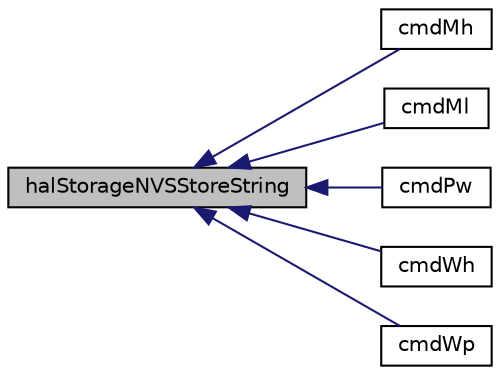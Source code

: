 digraph "halStorageNVSStoreString"
{
  edge [fontname="Helvetica",fontsize="10",labelfontname="Helvetica",labelfontsize="10"];
  node [fontname="Helvetica",fontsize="10",shape=record];
  rankdir="LR";
  Node307 [label="halStorageNVSStoreString",height=0.2,width=0.4,color="black", fillcolor="grey75", style="filled", fontcolor="black"];
  Node307 -> Node308 [dir="back",color="midnightblue",fontsize="10",style="solid",fontname="Helvetica"];
  Node308 [label="cmdMh",height=0.2,width=0.4,color="black", fillcolor="white", style="filled",URL="$task__commands_8c.html#a3b672891339fa921e35a8cc37d78f85d"];
  Node307 -> Node309 [dir="back",color="midnightblue",fontsize="10",style="solid",fontname="Helvetica"];
  Node309 [label="cmdMl",height=0.2,width=0.4,color="black", fillcolor="white", style="filled",URL="$task__commands_8c.html#a110eadd9a611607de061e450d58fb804"];
  Node307 -> Node310 [dir="back",color="midnightblue",fontsize="10",style="solid",fontname="Helvetica"];
  Node310 [label="cmdPw",height=0.2,width=0.4,color="black", fillcolor="white", style="filled",URL="$task__commands_8c.html#a3af82ffb264b96d956b740544dfa100c"];
  Node307 -> Node311 [dir="back",color="midnightblue",fontsize="10",style="solid",fontname="Helvetica"];
  Node311 [label="cmdWh",height=0.2,width=0.4,color="black", fillcolor="white", style="filled",URL="$task__commands_8c.html#a47d66c696816b93810626c4400b41a13"];
  Node307 -> Node312 [dir="back",color="midnightblue",fontsize="10",style="solid",fontname="Helvetica"];
  Node312 [label="cmdWp",height=0.2,width=0.4,color="black", fillcolor="white", style="filled",URL="$task__commands_8c.html#a8579913cc41b6101fadcc1141d85de61"];
}
